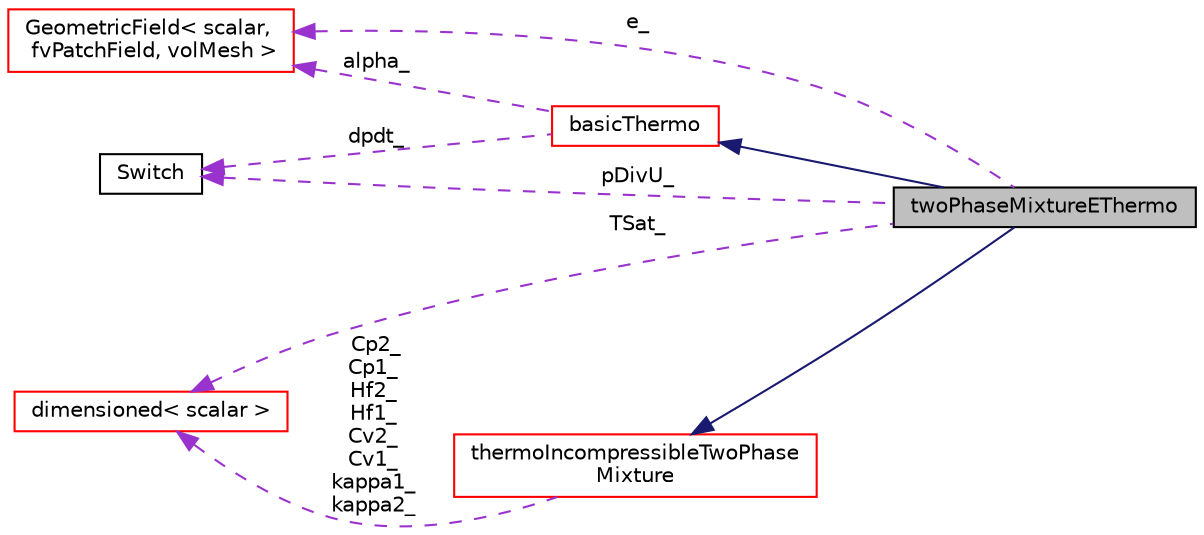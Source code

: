 digraph "twoPhaseMixtureEThermo"
{
  bgcolor="transparent";
  edge [fontname="Helvetica",fontsize="10",labelfontname="Helvetica",labelfontsize="10"];
  node [fontname="Helvetica",fontsize="10",shape=record];
  rankdir="LR";
  Node1 [label="twoPhaseMixtureEThermo",height=0.2,width=0.4,color="black", fillcolor="grey75", style="filled" fontcolor="black"];
  Node2 -> Node1 [dir="back",color="midnightblue",fontsize="10",style="solid",fontname="Helvetica"];
  Node2 [label="basicThermo",height=0.2,width=0.4,color="red",URL="$classFoam_1_1basicThermo.html",tooltip="Abstract base-class for fluid and solid thermodynamic properties. "];
  Node3 -> Node2 [dir="back",color="darkorchid3",fontsize="10",style="dashed",label=" alpha_" ,fontname="Helvetica"];
  Node3 [label="GeometricField\< scalar,\l fvPatchField, volMesh \>",height=0.2,width=0.4,color="red",URL="$classFoam_1_1GeometricField.html"];
  Node4 -> Node2 [dir="back",color="darkorchid3",fontsize="10",style="dashed",label=" dpdt_" ,fontname="Helvetica"];
  Node4 [label="Switch",height=0.2,width=0.4,color="black",URL="$classFoam_1_1Switch.html",tooltip="A simple wrapper around bool so that it can be read as a word: true/false, on/off, yes/no, y/n, t/f, or none. "];
  Node5 -> Node1 [dir="back",color="midnightblue",fontsize="10",style="solid",fontname="Helvetica"];
  Node5 [label="thermoIncompressibleTwoPhase\lMixture",height=0.2,width=0.4,color="red",URL="$classFoam_1_1thermoIncompressibleTwoPhaseMixture.html",tooltip="A two-phase incompressible transportModel. "];
  Node6 -> Node5 [dir="back",color="darkorchid3",fontsize="10",style="dashed",label=" Cp2_\nCp1_\nHf2_\nHf1_\nCv2_\nCv1_\nkappa1_\nkappa2_" ,fontname="Helvetica"];
  Node6 [label="dimensioned\< scalar \>",height=0.2,width=0.4,color="red",URL="$classFoam_1_1dimensioned.html"];
  Node3 -> Node1 [dir="back",color="darkorchid3",fontsize="10",style="dashed",label=" e_" ,fontname="Helvetica"];
  Node4 -> Node1 [dir="back",color="darkorchid3",fontsize="10",style="dashed",label=" pDivU_" ,fontname="Helvetica"];
  Node6 -> Node1 [dir="back",color="darkorchid3",fontsize="10",style="dashed",label=" TSat_" ,fontname="Helvetica"];
}
